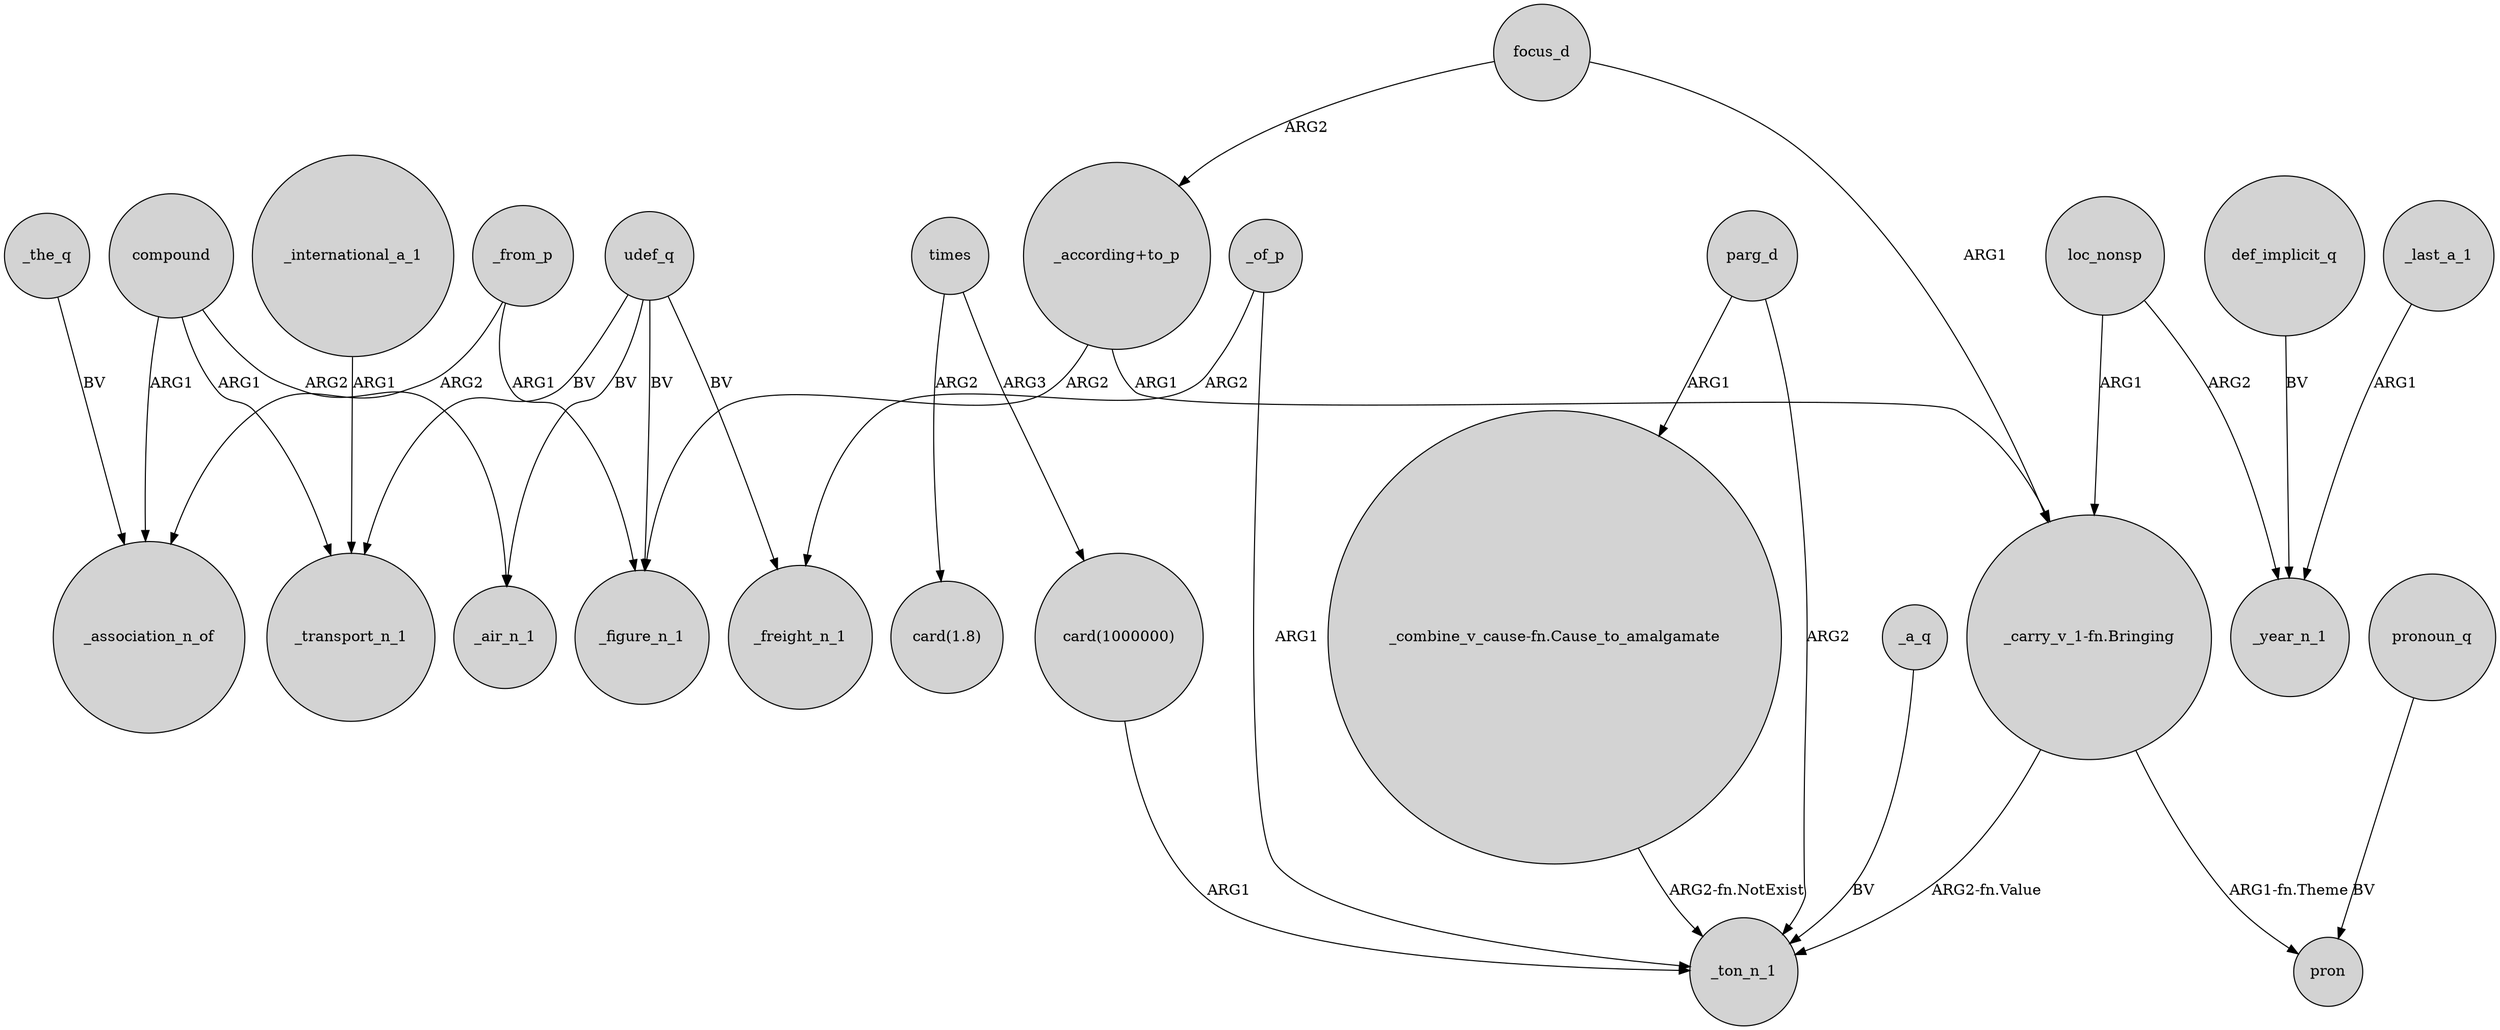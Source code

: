 digraph {
	node [shape=circle style=filled]
	_from_p -> _association_n_of [label=ARG2]
	udef_q -> _air_n_1 [label=BV]
	parg_d -> "_combine_v_cause-fn.Cause_to_amalgamate" [label=ARG1]
	def_implicit_q -> _year_n_1 [label=BV]
	udef_q -> _transport_n_1 [label=BV]
	_from_p -> _figure_n_1 [label=ARG1]
	_of_p -> _ton_n_1 [label=ARG1]
	"_carry_v_1-fn.Bringing" -> pron [label="ARG1-fn.Theme"]
	"_carry_v_1-fn.Bringing" -> _ton_n_1 [label="ARG2-fn.Value"]
	_a_q -> _ton_n_1 [label=BV]
	pronoun_q -> pron [label=BV]
	_international_a_1 -> _transport_n_1 [label=ARG1]
	"_according+to_p" -> _figure_n_1 [label=ARG2]
	times -> "card(1000000)" [label=ARG3]
	parg_d -> _ton_n_1 [label=ARG2]
	_of_p -> _freight_n_1 [label=ARG2]
	udef_q -> _freight_n_1 [label=BV]
	times -> "card(1.8)" [label=ARG2]
	loc_nonsp -> _year_n_1 [label=ARG2]
	_the_q -> _association_n_of [label=BV]
	_last_a_1 -> _year_n_1 [label=ARG1]
	focus_d -> "_according+to_p" [label=ARG2]
	"_according+to_p" -> "_carry_v_1-fn.Bringing" [label=ARG1]
	compound -> _air_n_1 [label=ARG2]
	udef_q -> _figure_n_1 [label=BV]
	focus_d -> "_carry_v_1-fn.Bringing" [label=ARG1]
	"card(1000000)" -> _ton_n_1 [label=ARG1]
	"_combine_v_cause-fn.Cause_to_amalgamate" -> _ton_n_1 [label="ARG2-fn.NotExist"]
	compound -> _association_n_of [label=ARG1]
	loc_nonsp -> "_carry_v_1-fn.Bringing" [label=ARG1]
	compound -> _transport_n_1 [label=ARG1]
}
